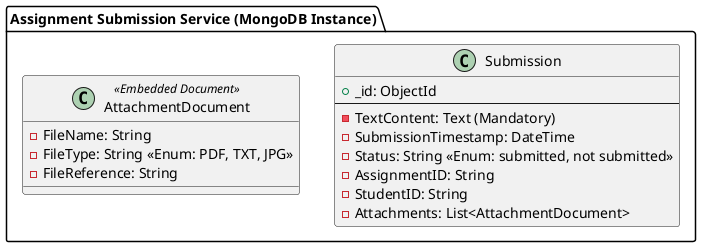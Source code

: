 @startuml

package "Assignment Submission Service (MongoDB Instance)" {
  class Submission {
    + _id: ObjectId
    --
    - TextContent: Text (Mandatory)
    - SubmissionTimestamp: DateTime
    - Status: String <<Enum: submitted, not submitted>>
    - AssignmentID: String
    - StudentID: String
    - Attachments: List<AttachmentDocument>
  }

  class AttachmentDocument <<Embedded Document>> {
    - FileName: String
    - FileType: String <<Enum: PDF, TXT, JPG>>
    - FileReference: String
  }
}


@enduml